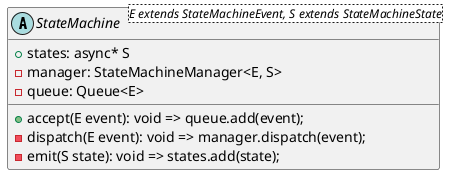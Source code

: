 @startuml

abstract class StateMachine<E extends StateMachineEvent, S extends StateMachineState> {
  + states: async* S
  - manager: StateMachineManager<E, S>
  - queue: Queue<E>
  + accept(E event): void => queue.add(event);
  - dispatch(E event): void => manager.dispatch(event);
  - emit(S state): void => states.add(state);
}

@enduml
